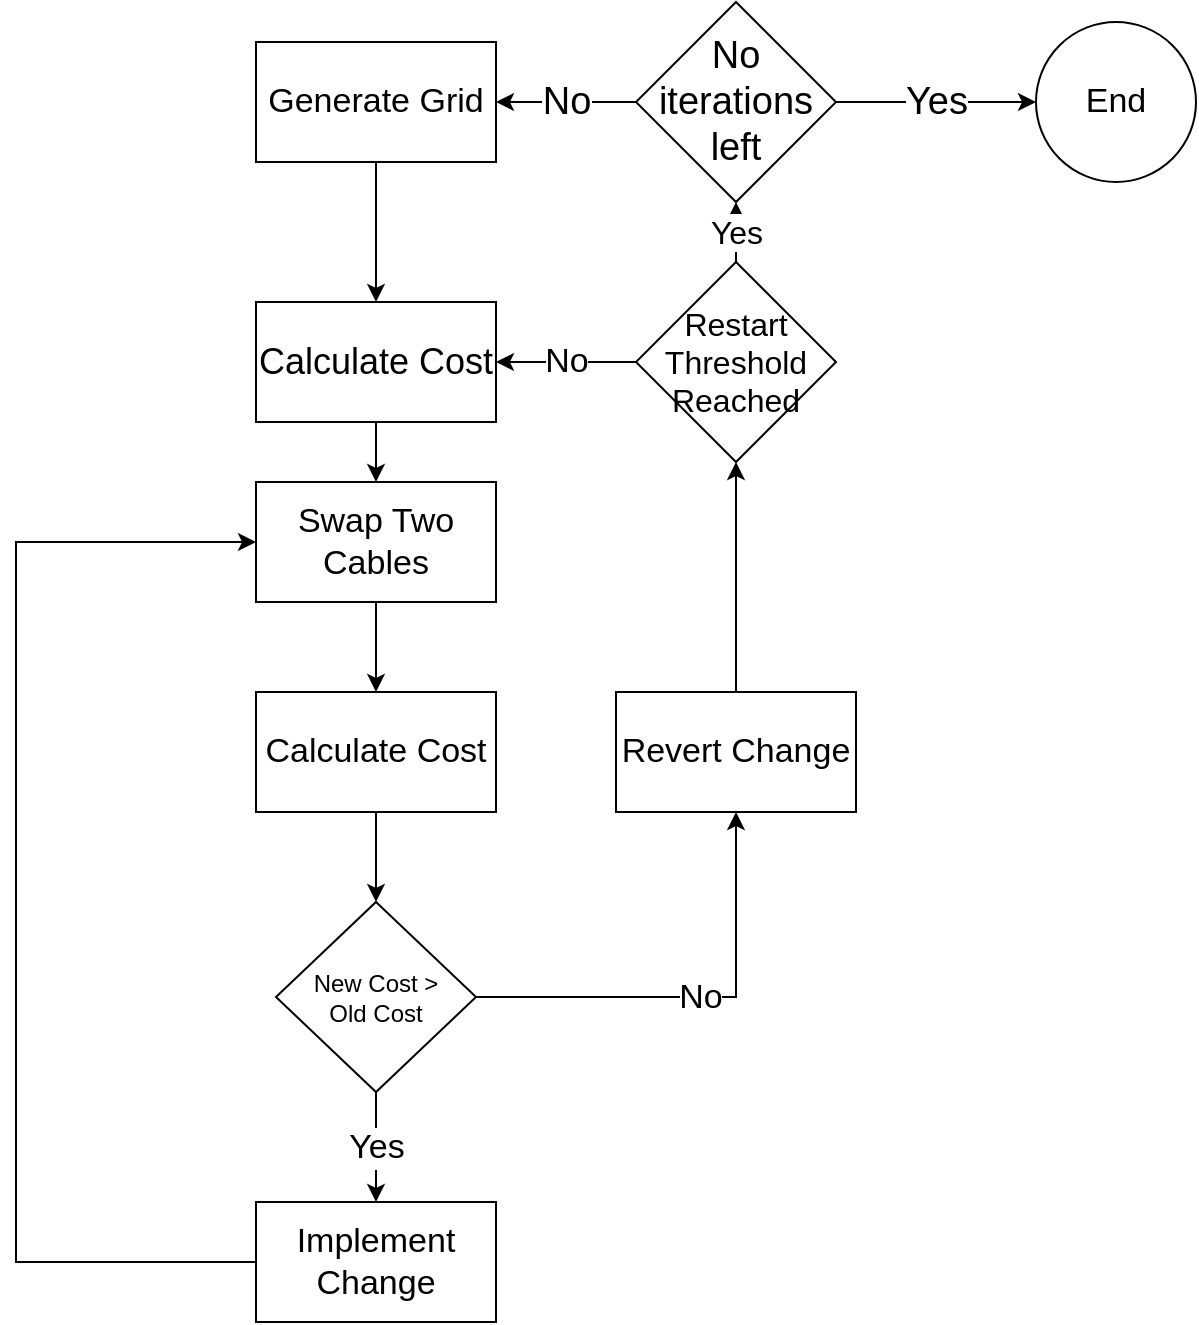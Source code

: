 <mxfile version="20.0.1" type="github"><diagram id="DKoPLOpeEgo6w3Oq9PIt" name="Page-1"><mxGraphModel dx="451" dy="774" grid="1" gridSize="15" guides="1" tooltips="1" connect="1" arrows="1" fold="1" page="1" pageScale="1" pageWidth="2000" pageHeight="2000" math="0" shadow="0"><root><mxCell id="0"/><mxCell id="1" parent="0"/><mxCell id="qQkbFg-xFr4PaiN7kckC-26" style="edgeStyle=orthogonalEdgeStyle;rounded=0;orthogonalLoop=1;jettySize=auto;html=1;fontSize=16;" edge="1" parent="1" source="qQkbFg-xFr4PaiN7kckC-1" target="qQkbFg-xFr4PaiN7kckC-4"><mxGeometry relative="1" as="geometry"/></mxCell><mxCell id="qQkbFg-xFr4PaiN7kckC-1" value="&lt;font style=&quot;font-size: 17px;&quot;&gt;Generate Grid&lt;/font&gt;" style="rounded=0;whiteSpace=wrap;html=1;" vertex="1" parent="1"><mxGeometry x="570" y="260" width="120" height="60" as="geometry"/></mxCell><mxCell id="qQkbFg-xFr4PaiN7kckC-33" style="edgeStyle=orthogonalEdgeStyle;rounded=0;orthogonalLoop=1;jettySize=auto;html=1;fontSize=13;" edge="1" parent="1" source="qQkbFg-xFr4PaiN7kckC-2" target="qQkbFg-xFr4PaiN7kckC-5"><mxGeometry relative="1" as="geometry"/></mxCell><mxCell id="qQkbFg-xFr4PaiN7kckC-2" value="&lt;font style=&quot;font-size: 17px;&quot;&gt;Swap Two Cables&lt;/font&gt;" style="rounded=0;whiteSpace=wrap;html=1;" vertex="1" parent="1"><mxGeometry x="570" y="480" width="120" height="60" as="geometry"/></mxCell><mxCell id="qQkbFg-xFr4PaiN7kckC-31" style="edgeStyle=orthogonalEdgeStyle;rounded=0;orthogonalLoop=1;jettySize=auto;html=1;fontSize=16;" edge="1" parent="1" source="qQkbFg-xFr4PaiN7kckC-4" target="qQkbFg-xFr4PaiN7kckC-2"><mxGeometry relative="1" as="geometry"/></mxCell><mxCell id="qQkbFg-xFr4PaiN7kckC-4" value="&lt;font style=&quot;font-size: 18px;&quot;&gt;Calculate Cost&lt;/font&gt;" style="rounded=0;whiteSpace=wrap;html=1;" vertex="1" parent="1"><mxGeometry x="570" y="390" width="120" height="60" as="geometry"/></mxCell><mxCell id="qQkbFg-xFr4PaiN7kckC-34" style="edgeStyle=orthogonalEdgeStyle;rounded=0;orthogonalLoop=1;jettySize=auto;html=1;fontSize=13;" edge="1" parent="1" source="qQkbFg-xFr4PaiN7kckC-5" target="qQkbFg-xFr4PaiN7kckC-6"><mxGeometry relative="1" as="geometry"/></mxCell><mxCell id="qQkbFg-xFr4PaiN7kckC-5" value="&lt;font style=&quot;font-size: 17px;&quot;&gt;Calculate Cost&lt;/font&gt;" style="rounded=0;whiteSpace=wrap;html=1;" vertex="1" parent="1"><mxGeometry x="570" y="585" width="120" height="60" as="geometry"/></mxCell><mxCell id="qQkbFg-xFr4PaiN7kckC-9" value="&lt;font style=&quot;font-size: 17px;&quot;&gt;Yes&lt;/font&gt;" style="edgeStyle=orthogonalEdgeStyle;rounded=0;orthogonalLoop=1;jettySize=auto;html=1;entryX=0.5;entryY=0;entryDx=0;entryDy=0;" edge="1" parent="1" source="qQkbFg-xFr4PaiN7kckC-6" target="qQkbFg-xFr4PaiN7kckC-8"><mxGeometry relative="1" as="geometry"/></mxCell><mxCell id="qQkbFg-xFr4PaiN7kckC-15" value="No" style="edgeStyle=orthogonalEdgeStyle;rounded=0;orthogonalLoop=1;jettySize=auto;html=1;exitX=1;exitY=0.5;exitDx=0;exitDy=0;entryX=0.5;entryY=1;entryDx=0;entryDy=0;fontSize=17;" edge="1" parent="1" source="qQkbFg-xFr4PaiN7kckC-6" target="qQkbFg-xFr4PaiN7kckC-12"><mxGeometry relative="1" as="geometry"/></mxCell><mxCell id="qQkbFg-xFr4PaiN7kckC-6" value="&lt;div&gt;New Cost &amp;gt;&lt;/div&gt;&lt;div&gt;Old Cost&lt;br&gt;&lt;/div&gt;" style="rhombus;whiteSpace=wrap;html=1;" vertex="1" parent="1"><mxGeometry x="580" y="690" width="100" height="95" as="geometry"/></mxCell><mxCell id="qQkbFg-xFr4PaiN7kckC-30" style="edgeStyle=orthogonalEdgeStyle;rounded=0;orthogonalLoop=1;jettySize=auto;html=1;entryX=0;entryY=0.5;entryDx=0;entryDy=0;fontSize=16;" edge="1" parent="1" source="qQkbFg-xFr4PaiN7kckC-8" target="qQkbFg-xFr4PaiN7kckC-2"><mxGeometry relative="1" as="geometry"><Array as="points"><mxPoint x="450" y="870"/><mxPoint x="450" y="510"/></Array></mxGeometry></mxCell><mxCell id="qQkbFg-xFr4PaiN7kckC-8" value="&lt;font style=&quot;font-size: 17px;&quot;&gt;Implement Change&lt;/font&gt;" style="rounded=0;whiteSpace=wrap;html=1;" vertex="1" parent="1"><mxGeometry x="570" y="840" width="120" height="60" as="geometry"/></mxCell><mxCell id="qQkbFg-xFr4PaiN7kckC-18" style="edgeStyle=orthogonalEdgeStyle;rounded=0;orthogonalLoop=1;jettySize=auto;html=1;fontSize=17;" edge="1" parent="1" source="qQkbFg-xFr4PaiN7kckC-12" target="qQkbFg-xFr4PaiN7kckC-16"><mxGeometry relative="1" as="geometry"/></mxCell><mxCell id="qQkbFg-xFr4PaiN7kckC-12" value="&lt;font style=&quot;font-size: 17px;&quot;&gt;Revert Change&lt;br&gt;&lt;/font&gt;" style="rounded=0;whiteSpace=wrap;html=1;" vertex="1" parent="1"><mxGeometry x="750" y="585" width="120" height="60" as="geometry"/></mxCell><mxCell id="qQkbFg-xFr4PaiN7kckC-17" value="No" style="edgeStyle=orthogonalEdgeStyle;rounded=0;orthogonalLoop=1;jettySize=auto;html=1;entryX=1;entryY=0.5;entryDx=0;entryDy=0;fontSize=17;" edge="1" parent="1" source="qQkbFg-xFr4PaiN7kckC-16" target="qQkbFg-xFr4PaiN7kckC-4"><mxGeometry relative="1" as="geometry"/></mxCell><mxCell id="qQkbFg-xFr4PaiN7kckC-25" value="Yes" style="edgeStyle=orthogonalEdgeStyle;rounded=0;orthogonalLoop=1;jettySize=auto;html=1;fontSize=16;" edge="1" parent="1" source="qQkbFg-xFr4PaiN7kckC-16" target="qQkbFg-xFr4PaiN7kckC-21"><mxGeometry relative="1" as="geometry"/></mxCell><mxCell id="qQkbFg-xFr4PaiN7kckC-16" value="&lt;div style=&quot;font-size: 16px;&quot;&gt;&lt;font style=&quot;font-size: 16px;&quot;&gt;Restart&lt;/font&gt;&lt;/div&gt;&lt;div style=&quot;font-size: 16px;&quot;&gt;&lt;font style=&quot;font-size: 16px;&quot;&gt;Threshold&lt;/font&gt;&lt;/div&gt;&lt;div style=&quot;font-size: 16px;&quot;&gt;&lt;font style=&quot;font-size: 16px;&quot;&gt;Reached&lt;br&gt;&lt;/font&gt;&lt;/div&gt;" style="rhombus;whiteSpace=wrap;html=1;fontSize=17;" vertex="1" parent="1"><mxGeometry x="760" y="370" width="100" height="100" as="geometry"/></mxCell><mxCell id="qQkbFg-xFr4PaiN7kckC-19" value="End" style="ellipse;whiteSpace=wrap;html=1;aspect=fixed;fontSize=17;" vertex="1" parent="1"><mxGeometry x="960" y="250" width="80" height="80" as="geometry"/></mxCell><mxCell id="qQkbFg-xFr4PaiN7kckC-23" value="Yes" style="edgeStyle=orthogonalEdgeStyle;rounded=0;orthogonalLoop=1;jettySize=auto;html=1;entryX=0;entryY=0.5;entryDx=0;entryDy=0;fontSize=19;" edge="1" parent="1" source="qQkbFg-xFr4PaiN7kckC-21" target="qQkbFg-xFr4PaiN7kckC-19"><mxGeometry relative="1" as="geometry"/></mxCell><mxCell id="qQkbFg-xFr4PaiN7kckC-24" value="No" style="edgeStyle=orthogonalEdgeStyle;rounded=0;orthogonalLoop=1;jettySize=auto;html=1;fontSize=19;" edge="1" parent="1" source="qQkbFg-xFr4PaiN7kckC-21" target="qQkbFg-xFr4PaiN7kckC-1"><mxGeometry relative="1" as="geometry"/></mxCell><mxCell id="qQkbFg-xFr4PaiN7kckC-21" value="&lt;div style=&quot;font-size: 19px;&quot;&gt;&lt;font style=&quot;font-size: 19px;&quot;&gt;No iterations &lt;br&gt;&lt;/font&gt;&lt;/div&gt;&lt;div style=&quot;font-size: 19px;&quot;&gt;&lt;font style=&quot;font-size: 19px;&quot;&gt;left&lt;br&gt;&lt;/font&gt;&lt;/div&gt;" style="rhombus;whiteSpace=wrap;html=1;fontSize=17;" vertex="1" parent="1"><mxGeometry x="760" y="240" width="100" height="100" as="geometry"/></mxCell></root></mxGraphModel></diagram></mxfile>